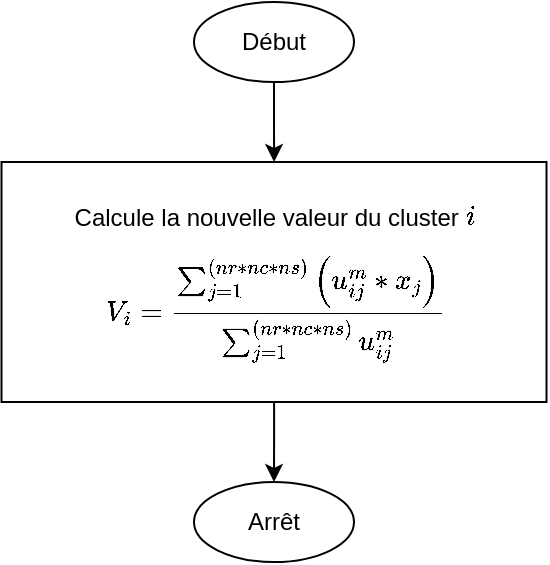<mxfile version="22.1.2" type="device">
  <diagram name="Page-1" id="03DCnirGTrsPGTVY4mIx">
    <mxGraphModel dx="568" dy="336" grid="1" gridSize="10" guides="1" tooltips="1" connect="1" arrows="1" fold="1" page="1" pageScale="1" pageWidth="850" pageHeight="1100" math="1" shadow="0">
      <root>
        <mxCell id="0" />
        <mxCell id="1" parent="0" />
        <mxCell id="lPuVJ6G6VuX2Ds2pDGH1-2" value="" style="edgeStyle=orthogonalEdgeStyle;rounded=0;orthogonalLoop=1;jettySize=auto;html=1;" parent="1" source="lPuVJ6G6VuX2Ds2pDGH1-3" target="lPuVJ6G6VuX2Ds2pDGH1-5" edge="1">
          <mxGeometry relative="1" as="geometry" />
        </mxCell>
        <mxCell id="lPuVJ6G6VuX2Ds2pDGH1-3" value="Début" style="ellipse;whiteSpace=wrap;html=1;" parent="1" vertex="1">
          <mxGeometry x="400" y="40" width="80" height="40" as="geometry" />
        </mxCell>
        <mxCell id="lPuVJ6G6VuX2Ds2pDGH1-4" value="" style="edgeStyle=orthogonalEdgeStyle;rounded=0;orthogonalLoop=1;jettySize=auto;html=1;" parent="1" source="lPuVJ6G6VuX2Ds2pDGH1-5" target="lPuVJ6G6VuX2Ds2pDGH1-6" edge="1">
          <mxGeometry relative="1" as="geometry" />
        </mxCell>
        <mxCell id="lPuVJ6G6VuX2Ds2pDGH1-5" value="Calcule la nouvelle valeur du cluster `i`&lt;br&gt;$$V_i =&amp;nbsp; \frac {\sum^{(nr*nc*ns)}_{j=1}{\left( u_{ij}^m&amp;nbsp;* x_j \right)}} {\sum^{(nr*nc*ns)}_{j=1}{u^m_{ij}}}$$" style="whiteSpace=wrap;html=1;spacingTop=12;" parent="1" vertex="1">
          <mxGeometry x="303.75" y="120" width="272.5" height="120" as="geometry" />
        </mxCell>
        <mxCell id="lPuVJ6G6VuX2Ds2pDGH1-6" value="Arrêt" style="ellipse;whiteSpace=wrap;html=1;" parent="1" vertex="1">
          <mxGeometry x="400" y="280" width="80" height="40" as="geometry" />
        </mxCell>
      </root>
    </mxGraphModel>
  </diagram>
</mxfile>
